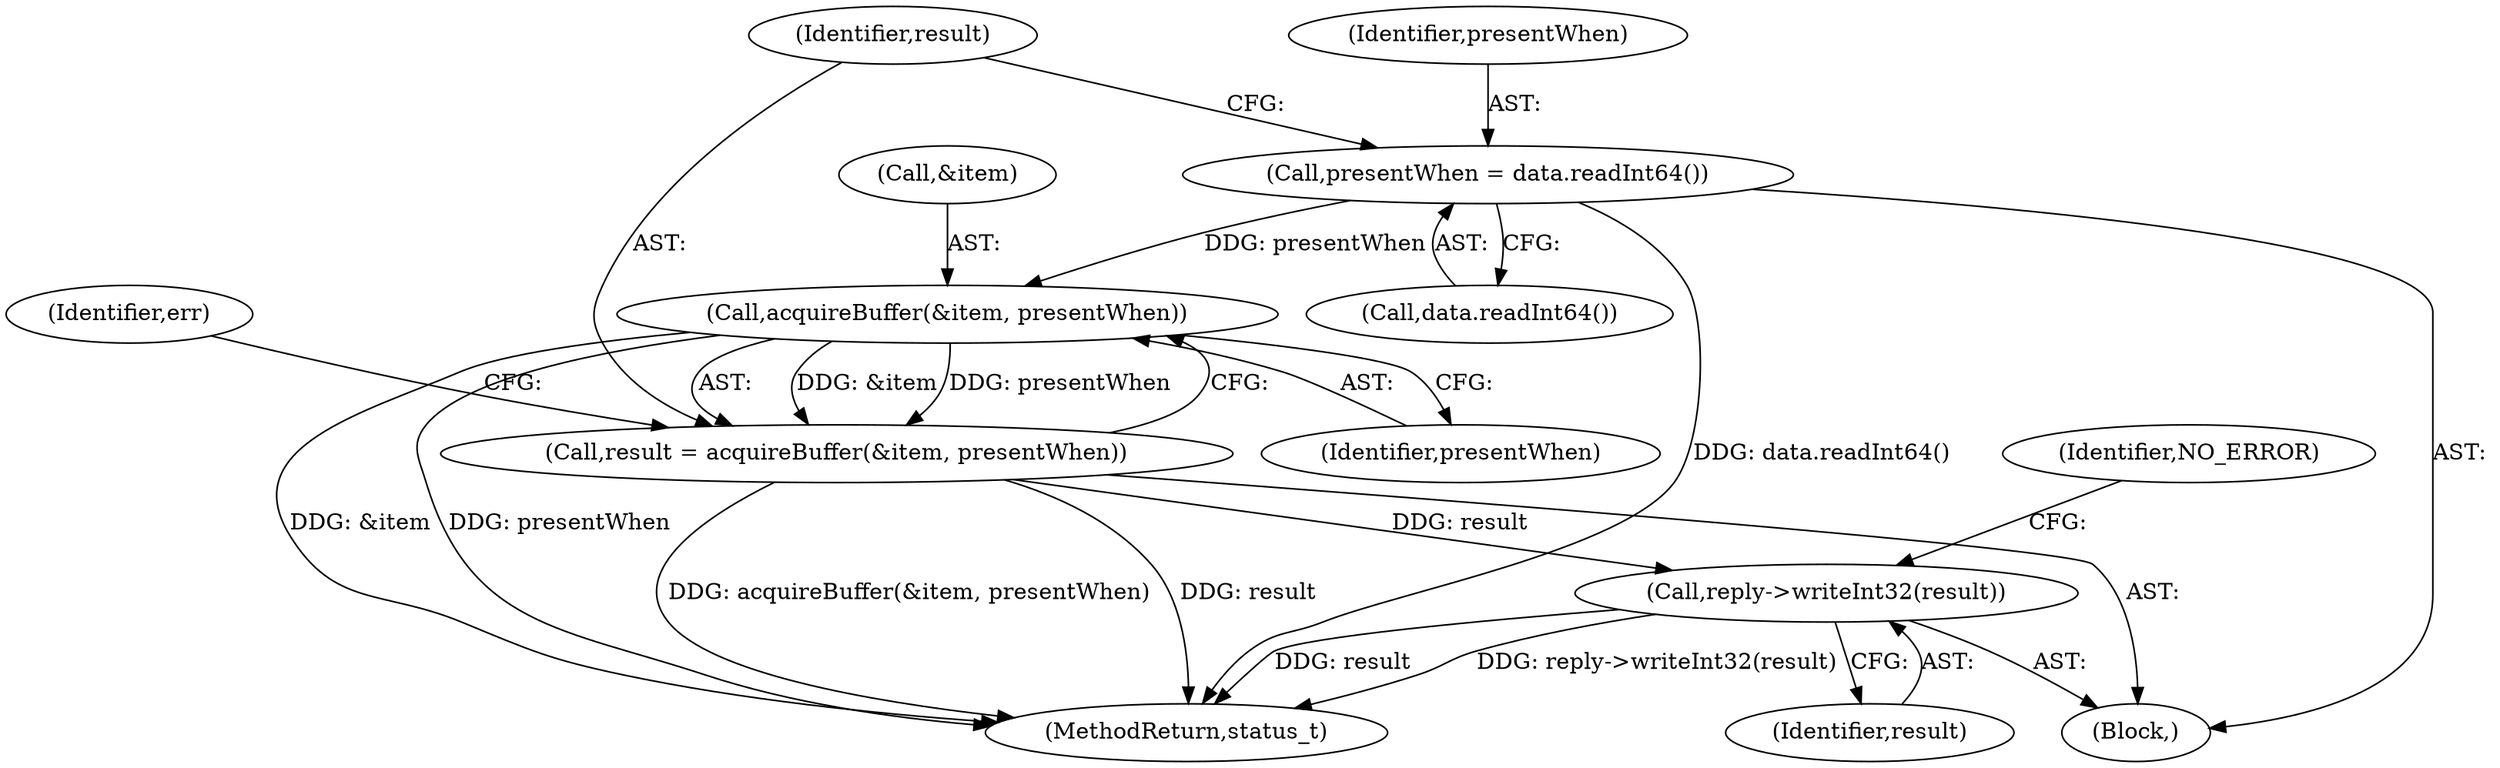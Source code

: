 digraph "0_Android_dded8fdbb700d6cc498debc69a780915bc34d755@API" {
"1000117" [label="(Call,presentWhen = data.readInt64())"];
"1000123" [label="(Call,acquireBuffer(&item, presentWhen))"];
"1000121" [label="(Call,result = acquireBuffer(&item, presentWhen))"];
"1000136" [label="(Call,reply->writeInt32(result))"];
"1000126" [label="(Identifier,presentWhen)"];
"1000117" [label="(Call,presentWhen = data.readInt64())"];
"1000118" [label="(Identifier,presentWhen)"];
"1000110" [label="(Block,)"];
"1000129" [label="(Identifier,err)"];
"1000139" [label="(Identifier,NO_ERROR)"];
"1000119" [label="(Call,data.readInt64())"];
"1000123" [label="(Call,acquireBuffer(&item, presentWhen))"];
"1000476" [label="(MethodReturn,status_t)"];
"1000121" [label="(Call,result = acquireBuffer(&item, presentWhen))"];
"1000124" [label="(Call,&item)"];
"1000136" [label="(Call,reply->writeInt32(result))"];
"1000137" [label="(Identifier,result)"];
"1000122" [label="(Identifier,result)"];
"1000117" -> "1000110"  [label="AST: "];
"1000117" -> "1000119"  [label="CFG: "];
"1000118" -> "1000117"  [label="AST: "];
"1000119" -> "1000117"  [label="AST: "];
"1000122" -> "1000117"  [label="CFG: "];
"1000117" -> "1000476"  [label="DDG: data.readInt64()"];
"1000117" -> "1000123"  [label="DDG: presentWhen"];
"1000123" -> "1000121"  [label="AST: "];
"1000123" -> "1000126"  [label="CFG: "];
"1000124" -> "1000123"  [label="AST: "];
"1000126" -> "1000123"  [label="AST: "];
"1000121" -> "1000123"  [label="CFG: "];
"1000123" -> "1000476"  [label="DDG: presentWhen"];
"1000123" -> "1000476"  [label="DDG: &item"];
"1000123" -> "1000121"  [label="DDG: &item"];
"1000123" -> "1000121"  [label="DDG: presentWhen"];
"1000121" -> "1000110"  [label="AST: "];
"1000122" -> "1000121"  [label="AST: "];
"1000129" -> "1000121"  [label="CFG: "];
"1000121" -> "1000476"  [label="DDG: acquireBuffer(&item, presentWhen)"];
"1000121" -> "1000476"  [label="DDG: result"];
"1000121" -> "1000136"  [label="DDG: result"];
"1000136" -> "1000110"  [label="AST: "];
"1000136" -> "1000137"  [label="CFG: "];
"1000137" -> "1000136"  [label="AST: "];
"1000139" -> "1000136"  [label="CFG: "];
"1000136" -> "1000476"  [label="DDG: reply->writeInt32(result)"];
"1000136" -> "1000476"  [label="DDG: result"];
}
